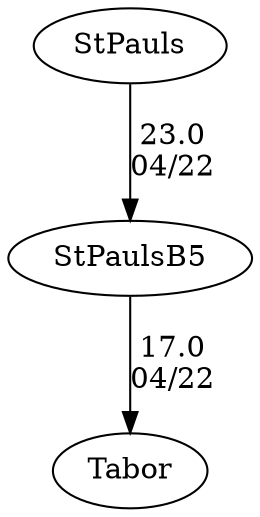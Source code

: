 digraph boys4eightsStPaulsB5 {StPauls [URL="boys4eightsStPaulsB5StPauls.html"];Tabor [URL="boys4eightsStPaulsB5Tabor.html"];StPaulsB5 [URL="boys4eightsStPaulsB5StPaulsB5.html"];StPauls -> StPaulsB5[label="23.0
04/22", weight="77", tooltip="NEIRA Boys Eights,St. Paul's School vs. Tabor Academy			
Distance: 1500 meters Conditions: Quartering tailwind at the start of the afternoon lessened through the racing. Comments: Race order: B3-B2-B1-B4/5.
B3 started one seat over the line. In the B4/B5 race, Tabor caught a significant but not boat-stopping crab in the first 250m.
Thanks to Tabor for making the trip up north to SPS.
None", URL="http://www.row2k.com/results/resultspage.cfm?UID=D2CE9441EE097BC2DF6FB9A7EBE00D58&cat=1", random="random"]; 
StPaulsB5 -> Tabor[label="17.0
04/22", weight="83", tooltip="NEIRA Boys Eights,St. Paul's School vs. Tabor Academy			
Distance: 1500 meters Conditions: Quartering tailwind at the start of the afternoon lessened through the racing. Comments: Race order: B3-B2-B1-B4/5.
B3 started one seat over the line. In the B4/B5 race, Tabor caught a significant but not boat-stopping crab in the first 250m.
Thanks to Tabor for making the trip up north to SPS.
None", URL="http://www.row2k.com/results/resultspage.cfm?UID=D2CE9441EE097BC2DF6FB9A7EBE00D58&cat=1", random="random"]}